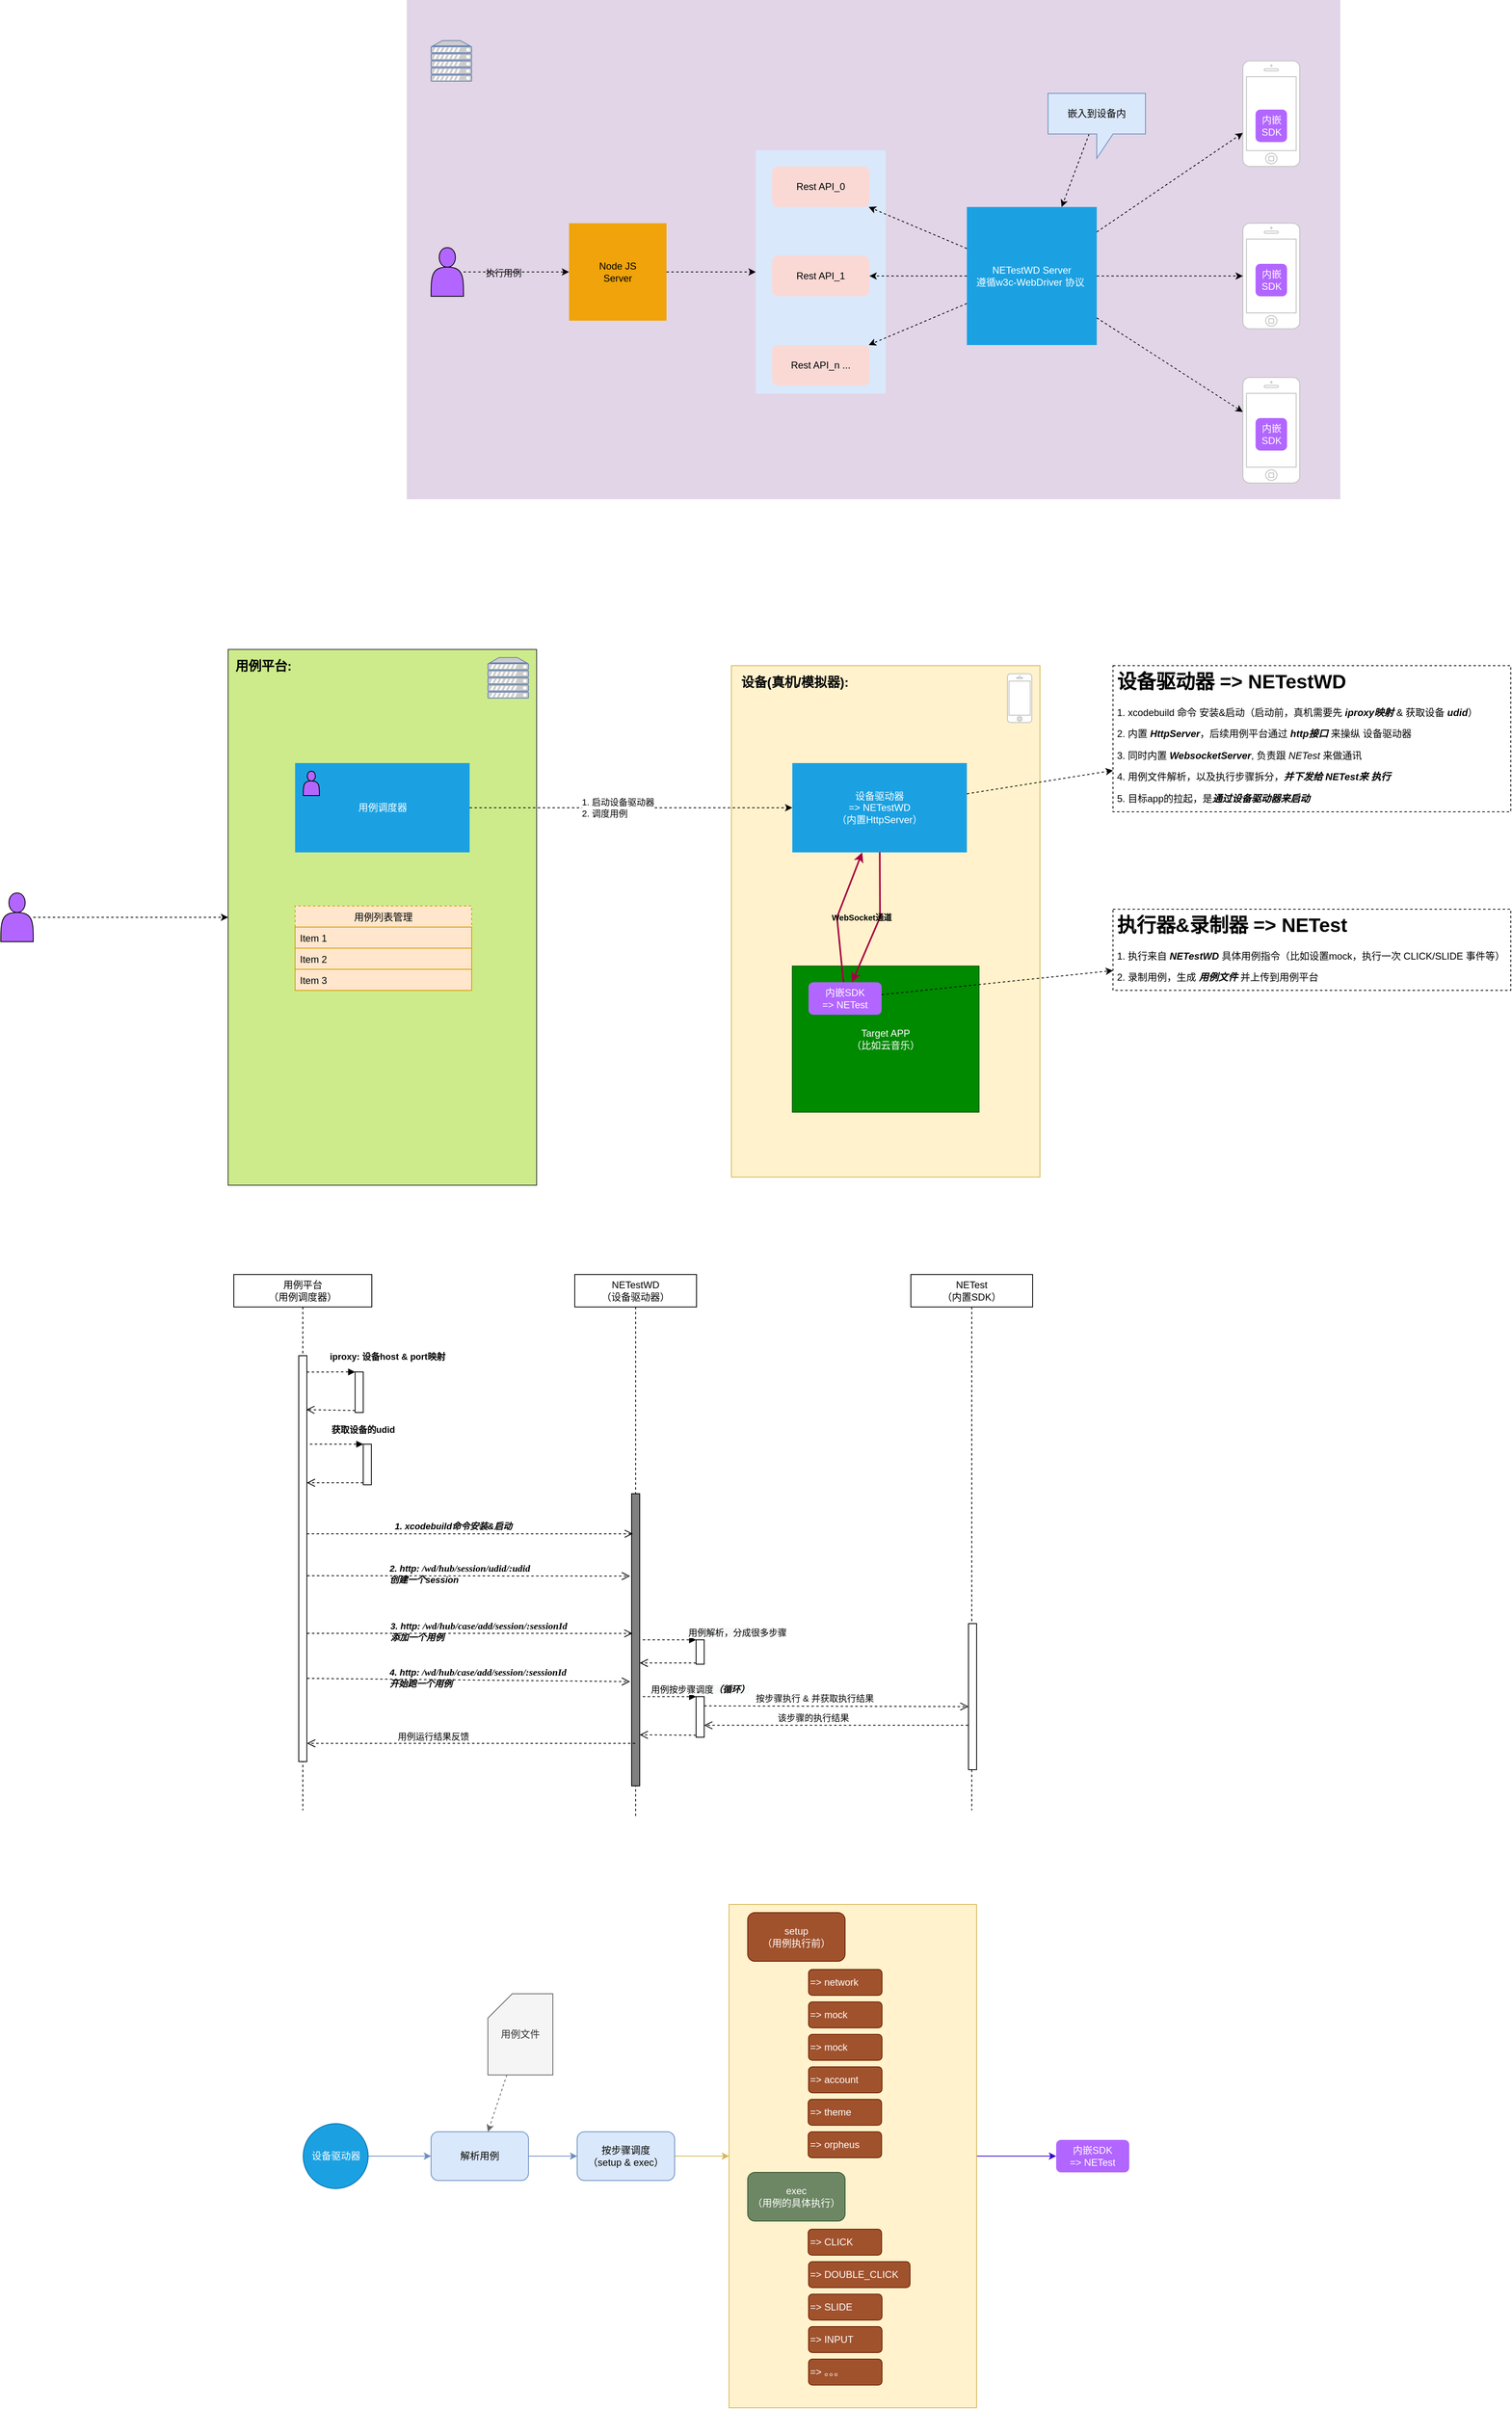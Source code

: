<mxfile version="16.0.3" type="github">
  <diagram id="cVAvhTtTh0kWz4ZDLpcs" name="Page-1">
    <mxGraphModel dx="2852" dy="2298" grid="1" gridSize="10" guides="1" tooltips="1" connect="1" arrows="1" fold="1" page="1" pageScale="1" pageWidth="827" pageHeight="1169" math="0" shadow="0">
      <root>
        <mxCell id="0" />
        <mxCell id="1" parent="0" />
        <mxCell id="QC5HRPprEjbzEnmF-3T_-1" value="" style="rounded=0;whiteSpace=wrap;html=1;labelBackgroundColor=none;fillColor=#fff2cc;strokeColor=#d6b656;" parent="1" vertex="1">
          <mxGeometry x="200" y="690" width="380" height="630" as="geometry" />
        </mxCell>
        <mxCell id="QC5HRPprEjbzEnmF-3T_-9" value="Target APP&lt;br&gt;（比如云音乐）" style="rounded=0;whiteSpace=wrap;html=1;labelBackgroundColor=none;fillColor=#008a00;strokeColor=#005700;fontColor=#ffffff;" parent="1" vertex="1">
          <mxGeometry x="275" y="1060" width="230" height="180" as="geometry" />
        </mxCell>
        <mxCell id="queUb4HfAiarSpXrlCLQ-7" value="" style="rounded=0;whiteSpace=wrap;html=1;labelBackgroundColor=none;fillColor=#e1d5e7;strokeColor=none;" parent="1" vertex="1">
          <mxGeometry x="-200" y="-130" width="1150" height="615" as="geometry" />
        </mxCell>
        <mxCell id="queUb4HfAiarSpXrlCLQ-39" value="" style="rounded=0;whiteSpace=wrap;html=1;labelBackgroundColor=none;fillColor=#dae8fc;strokeColor=none;" parent="1" vertex="1">
          <mxGeometry x="230" y="55" width="160" height="300" as="geometry" />
        </mxCell>
        <mxCell id="queUb4HfAiarSpXrlCLQ-8" value="" style="fontColor=#0066CC;verticalAlign=top;verticalLabelPosition=bottom;labelPosition=center;align=center;html=1;outlineConnect=0;fillColor=#CCCCCC;strokeColor=#6881B3;gradientColor=none;gradientDirection=north;strokeWidth=2;shape=mxgraph.networks.server;labelBackgroundColor=none;" parent="1" vertex="1">
          <mxGeometry x="-170" y="-80" width="50" height="50" as="geometry" />
        </mxCell>
        <mxCell id="queUb4HfAiarSpXrlCLQ-9" value="" style="html=1;verticalLabelPosition=bottom;labelBackgroundColor=none;verticalAlign=top;shadow=0;dashed=0;strokeWidth=1;shape=mxgraph.ios7.misc.iphone;strokeColor=#c0c0c0;fontColor=#FFFFFF;" parent="1" vertex="1">
          <mxGeometry x="830.01" y="-55" width="70" height="130" as="geometry" />
        </mxCell>
        <mxCell id="queUb4HfAiarSpXrlCLQ-10" value="内嵌&lt;br&gt;SDK" style="rounded=1;whiteSpace=wrap;html=1;labelBackgroundColor=none;fontColor=#FFFFFF;strokeColor=none;fillColor=#B266FF;" parent="1" vertex="1">
          <mxGeometry x="845.62" y="5" width="38.75" height="40" as="geometry" />
        </mxCell>
        <mxCell id="queUb4HfAiarSpXrlCLQ-11" value="" style="html=1;verticalLabelPosition=bottom;labelBackgroundColor=none;verticalAlign=top;shadow=0;dashed=0;strokeWidth=1;shape=mxgraph.ios7.misc.iphone;strokeColor=#c0c0c0;fontColor=#FFFFFF;" parent="1" vertex="1">
          <mxGeometry x="830" y="145" width="70" height="130" as="geometry" />
        </mxCell>
        <mxCell id="queUb4HfAiarSpXrlCLQ-12" value="内嵌&lt;br&gt;SDK" style="rounded=1;whiteSpace=wrap;html=1;labelBackgroundColor=none;fontColor=#FFFFFF;strokeColor=none;fillColor=#B266FF;" parent="1" vertex="1">
          <mxGeometry x="845.63" y="195" width="38.75" height="40" as="geometry" />
        </mxCell>
        <mxCell id="queUb4HfAiarSpXrlCLQ-26" style="rounded=0;orthogonalLoop=1;jettySize=auto;html=1;fontColor=#FFFFFF;dashed=1;" parent="1" source="queUb4HfAiarSpXrlCLQ-13" target="queUb4HfAiarSpXrlCLQ-22" edge="1">
          <mxGeometry relative="1" as="geometry" />
        </mxCell>
        <mxCell id="queUb4HfAiarSpXrlCLQ-27" style="edgeStyle=none;rounded=0;orthogonalLoop=1;jettySize=auto;html=1;dashed=1;fontColor=#FFFFFF;" parent="1" source="queUb4HfAiarSpXrlCLQ-13" target="queUb4HfAiarSpXrlCLQ-25" edge="1">
          <mxGeometry relative="1" as="geometry" />
        </mxCell>
        <mxCell id="queUb4HfAiarSpXrlCLQ-28" style="edgeStyle=none;rounded=0;orthogonalLoop=1;jettySize=auto;html=1;dashed=1;fontColor=#FFFFFF;" parent="1" source="queUb4HfAiarSpXrlCLQ-13" target="queUb4HfAiarSpXrlCLQ-24" edge="1">
          <mxGeometry relative="1" as="geometry" />
        </mxCell>
        <mxCell id="queUb4HfAiarSpXrlCLQ-29" style="edgeStyle=none;rounded=0;orthogonalLoop=1;jettySize=auto;html=1;dashed=1;fontColor=#FFFFFF;" parent="1" source="queUb4HfAiarSpXrlCLQ-13" target="queUb4HfAiarSpXrlCLQ-9" edge="1">
          <mxGeometry relative="1" as="geometry" />
        </mxCell>
        <mxCell id="queUb4HfAiarSpXrlCLQ-30" style="edgeStyle=none;rounded=0;orthogonalLoop=1;jettySize=auto;html=1;dashed=1;fontColor=#FFFFFF;" parent="1" source="queUb4HfAiarSpXrlCLQ-13" target="queUb4HfAiarSpXrlCLQ-11" edge="1">
          <mxGeometry relative="1" as="geometry" />
        </mxCell>
        <mxCell id="queUb4HfAiarSpXrlCLQ-37" style="edgeStyle=none;rounded=0;orthogonalLoop=1;jettySize=auto;html=1;dashed=1;fontColor=#FFFFFF;" parent="1" source="queUb4HfAiarSpXrlCLQ-13" target="queUb4HfAiarSpXrlCLQ-32" edge="1">
          <mxGeometry relative="1" as="geometry" />
        </mxCell>
        <mxCell id="queUb4HfAiarSpXrlCLQ-13" value="NETestWD Server&lt;br&gt;遵循w3c-WebDriver 协议&amp;nbsp;" style="rounded=0;whiteSpace=wrap;html=1;labelBackgroundColor=none;fillColor=#1ba1e2;fontColor=#ffffff;strokeColor=none;" parent="1" vertex="1">
          <mxGeometry x="490" y="125" width="160" height="170" as="geometry" />
        </mxCell>
        <mxCell id="queUb4HfAiarSpXrlCLQ-22" value="Rest API_0" style="rounded=1;whiteSpace=wrap;html=1;labelBackgroundColor=none;fillColor=#fad9d5;strokeColor=none;" parent="1" vertex="1">
          <mxGeometry x="250" y="75" width="120" height="50" as="geometry" />
        </mxCell>
        <mxCell id="queUb4HfAiarSpXrlCLQ-24" value="Rest API_n ..." style="rounded=1;whiteSpace=wrap;html=1;labelBackgroundColor=none;fillColor=#fad9d5;strokeColor=none;" parent="1" vertex="1">
          <mxGeometry x="250" y="295" width="120" height="50" as="geometry" />
        </mxCell>
        <mxCell id="queUb4HfAiarSpXrlCLQ-25" value="Rest API_1" style="rounded=1;whiteSpace=wrap;html=1;labelBackgroundColor=none;fillColor=#fad9d5;strokeColor=none;" parent="1" vertex="1">
          <mxGeometry x="250" y="185" width="120" height="50" as="geometry" />
        </mxCell>
        <mxCell id="queUb4HfAiarSpXrlCLQ-32" value="" style="html=1;verticalLabelPosition=bottom;labelBackgroundColor=none;verticalAlign=top;shadow=0;dashed=0;strokeWidth=1;shape=mxgraph.ios7.misc.iphone;strokeColor=#c0c0c0;fontColor=#FFFFFF;" parent="1" vertex="1">
          <mxGeometry x="830.01" y="335" width="70" height="130" as="geometry" />
        </mxCell>
        <mxCell id="queUb4HfAiarSpXrlCLQ-33" value="内嵌&lt;br&gt;SDK" style="rounded=1;whiteSpace=wrap;html=1;labelBackgroundColor=none;fontColor=#FFFFFF;strokeColor=none;fillColor=#B266FF;" parent="1" vertex="1">
          <mxGeometry x="845.64" y="385" width="38.75" height="40" as="geometry" />
        </mxCell>
        <mxCell id="queUb4HfAiarSpXrlCLQ-40" style="edgeStyle=none;rounded=0;orthogonalLoop=1;jettySize=auto;html=1;dashed=1;fontColor=#FFFFFF;" parent="1" source="queUb4HfAiarSpXrlCLQ-38" target="queUb4HfAiarSpXrlCLQ-39" edge="1">
          <mxGeometry relative="1" as="geometry" />
        </mxCell>
        <mxCell id="queUb4HfAiarSpXrlCLQ-38" value="Node JS &lt;br&gt;Server" style="rounded=0;whiteSpace=wrap;html=1;labelBackgroundColor=none;fillColor=#f0a30a;fontColor=#000000;strokeColor=none;" parent="1" vertex="1">
          <mxGeometry y="145" width="120" height="120" as="geometry" />
        </mxCell>
        <mxCell id="queUb4HfAiarSpXrlCLQ-42" style="edgeStyle=none;rounded=0;orthogonalLoop=1;jettySize=auto;html=1;dashed=1;fontColor=#FFFFFF;" parent="1" source="queUb4HfAiarSpXrlCLQ-41" target="queUb4HfAiarSpXrlCLQ-38" edge="1">
          <mxGeometry relative="1" as="geometry" />
        </mxCell>
        <mxCell id="queUb4HfAiarSpXrlCLQ-43" value="&lt;font color=&quot;#000000&quot;&gt;执行用例&lt;/font&gt;" style="edgeLabel;html=1;align=center;verticalAlign=middle;resizable=0;points=[];fontColor=#FFFFFF;labelBackgroundColor=none;" parent="queUb4HfAiarSpXrlCLQ-42" vertex="1" connectable="0">
          <mxGeometry x="-0.255" y="-1" relative="1" as="geometry">
            <mxPoint as="offset" />
          </mxGeometry>
        </mxCell>
        <mxCell id="queUb4HfAiarSpXrlCLQ-41" value="" style="shape=actor;whiteSpace=wrap;html=1;labelBackgroundColor=none;fontColor=#FFFFFF;fillColor=#B266FF;" parent="1" vertex="1">
          <mxGeometry x="-170" y="175" width="40" height="60" as="geometry" />
        </mxCell>
        <mxCell id="udpuu7jPTSZbIutwcywd-2" style="rounded=0;orthogonalLoop=1;jettySize=auto;html=1;dashed=1;" parent="1" source="udpuu7jPTSZbIutwcywd-1" target="queUb4HfAiarSpXrlCLQ-13" edge="1">
          <mxGeometry relative="1" as="geometry" />
        </mxCell>
        <mxCell id="udpuu7jPTSZbIutwcywd-1" value="嵌入到设备内" style="shape=callout;whiteSpace=wrap;html=1;perimeter=calloutPerimeter;fillColor=#dae8fc;strokeColor=#6c8ebf;" parent="1" vertex="1">
          <mxGeometry x="590" y="-15" width="120" height="80" as="geometry" />
        </mxCell>
        <mxCell id="QC5HRPprEjbzEnmF-3T_-3" value="" style="html=1;verticalLabelPosition=bottom;labelBackgroundColor=#ffffff;verticalAlign=top;shadow=0;dashed=0;strokeWidth=1;shape=mxgraph.ios7.misc.iphone;strokeColor=#c0c0c0;" parent="1" vertex="1">
          <mxGeometry x="540" y="700" width="30" height="60" as="geometry" />
        </mxCell>
        <mxCell id="QC5HRPprEjbzEnmF-3T_-4" value="" style="rounded=0;whiteSpace=wrap;html=1;labelBackgroundColor=none;fillColor=#cdeb8b;strokeColor=#36393d;" parent="1" vertex="1">
          <mxGeometry x="-420" y="670" width="380" height="660" as="geometry" />
        </mxCell>
        <mxCell id="QC5HRPprEjbzEnmF-3T_-5" value="" style="fontColor=#0066CC;verticalAlign=top;verticalLabelPosition=bottom;labelPosition=center;align=center;html=1;outlineConnect=0;fillColor=#CCCCCC;strokeColor=#6881B3;gradientColor=none;gradientDirection=north;strokeWidth=2;shape=mxgraph.networks.server;labelBackgroundColor=none;" parent="1" vertex="1">
          <mxGeometry x="-100" y="680" width="50" height="50" as="geometry" />
        </mxCell>
        <mxCell id="QC5HRPprEjbzEnmF-3T_-6" value="&lt;font style=&quot;font-size: 16px&quot;&gt;&lt;b&gt;用例平台:&lt;/b&gt;&lt;/font&gt;" style="text;html=1;strokeColor=none;fillColor=none;align=left;verticalAlign=middle;whiteSpace=wrap;rounded=0;" parent="1" vertex="1">
          <mxGeometry x="-413" y="680" width="113" height="20" as="geometry" />
        </mxCell>
        <mxCell id="QC5HRPprEjbzEnmF-3T_-7" value="&lt;font style=&quot;font-size: 16px&quot;&gt;&lt;b&gt;设备(真机/模拟器):&lt;/b&gt;&lt;/font&gt;" style="text;html=1;strokeColor=none;fillColor=none;align=left;verticalAlign=middle;whiteSpace=wrap;rounded=0;" parent="1" vertex="1">
          <mxGeometry x="210" y="700" width="160" height="20" as="geometry" />
        </mxCell>
        <mxCell id="QC5HRPprEjbzEnmF-3T_-13" style="rounded=0;orthogonalLoop=1;jettySize=auto;html=1;dashed=1;" parent="1" source="QC5HRPprEjbzEnmF-3T_-8" target="QC5HRPprEjbzEnmF-3T_-12" edge="1">
          <mxGeometry relative="1" as="geometry" />
        </mxCell>
        <mxCell id="QC5HRPprEjbzEnmF-3T_-14" style="edgeStyle=none;rounded=0;orthogonalLoop=1;jettySize=auto;html=1;strokeWidth=2;fillColor=#d80073;strokeColor=#A50040;" parent="1" source="QC5HRPprEjbzEnmF-3T_-8" target="QC5HRPprEjbzEnmF-3T_-10" edge="1">
          <mxGeometry relative="1" as="geometry">
            <Array as="points">
              <mxPoint x="383" y="1000" />
            </Array>
          </mxGeometry>
        </mxCell>
        <mxCell id="QC5HRPprEjbzEnmF-3T_-8" value="设备驱动器 &lt;br&gt;=&amp;gt; NETestWD&lt;br&gt;（内置HttpServer）" style="rounded=0;whiteSpace=wrap;html=1;labelBackgroundColor=none;fillColor=#1ba1e2;fontColor=#ffffff;strokeColor=none;" parent="1" vertex="1">
          <mxGeometry x="275" y="810" width="215" height="110" as="geometry" />
        </mxCell>
        <mxCell id="QC5HRPprEjbzEnmF-3T_-19" style="edgeStyle=none;rounded=0;orthogonalLoop=1;jettySize=auto;html=1;strokeWidth=1;dashed=1;" parent="1" source="QC5HRPprEjbzEnmF-3T_-10" target="QC5HRPprEjbzEnmF-3T_-18" edge="1">
          <mxGeometry relative="1" as="geometry" />
        </mxCell>
        <mxCell id="QC5HRPprEjbzEnmF-3T_-10" value="内嵌SDK&lt;br&gt;=&amp;gt; NETest" style="rounded=1;whiteSpace=wrap;html=1;labelBackgroundColor=none;fontColor=#FFFFFF;strokeColor=none;fillColor=#B266FF;" parent="1" vertex="1">
          <mxGeometry x="295" y="1080" width="90" height="40" as="geometry" />
        </mxCell>
        <mxCell id="QC5HRPprEjbzEnmF-3T_-12" value="&lt;h1&gt;设备驱动器 =&amp;gt; NETestWD&lt;/h1&gt;&lt;p&gt;1. xcodebuild 命令 安装&amp;amp;启动（启动前，真机需要先 &lt;i&gt;&lt;b&gt;iproxy映射&lt;/b&gt;&lt;/i&gt; &amp;amp; 获取设备 &lt;i&gt;&lt;b&gt;udid&lt;/b&gt;&lt;/i&gt;）&amp;nbsp;&lt;/p&gt;&lt;p&gt;2. 内置 &lt;b style=&quot;font-style: italic&quot;&gt;HttpServer&lt;/b&gt;，后续用例平台通过 &lt;b&gt;&lt;i&gt;http接口&amp;nbsp;&lt;/i&gt;&lt;/b&gt;来操纵 设备驱动器&lt;/p&gt;&lt;p&gt;3. 同时内置 &lt;b style=&quot;font-style: italic&quot;&gt;WebsocketServer&lt;/b&gt;, 负责跟 &lt;i&gt;NETest&lt;/i&gt; 来做通讯&lt;/p&gt;&lt;p&gt;4. 用例文件解析，以及执行步骤拆分，&lt;b&gt;&lt;i&gt;并下发给 NETest来 执行&lt;/i&gt;&lt;/b&gt;&lt;/p&gt;&lt;p&gt;5. 目标app的拉起，是&lt;b&gt;&lt;i&gt;通过设备驱动器来启动&lt;/i&gt;&lt;/b&gt;&lt;/p&gt;" style="text;html=1;fillColor=none;spacing=5;spacingTop=-20;whiteSpace=wrap;overflow=hidden;rounded=0;align=left;strokeColor=#000000;dashed=1;" parent="1" vertex="1">
          <mxGeometry x="670" y="690" width="490" height="180" as="geometry" />
        </mxCell>
        <mxCell id="QC5HRPprEjbzEnmF-3T_-15" style="edgeStyle=none;rounded=0;orthogonalLoop=1;jettySize=auto;html=1;strokeWidth=2;fillColor=#d80073;strokeColor=#A50040;" parent="1" source="QC5HRPprEjbzEnmF-3T_-10" target="QC5HRPprEjbzEnmF-3T_-8" edge="1">
          <mxGeometry relative="1" as="geometry">
            <mxPoint x="382.553" y="930" as="sourcePoint" />
            <mxPoint x="353.617" y="1090" as="targetPoint" />
            <Array as="points">
              <mxPoint x="330" y="1000" />
            </Array>
          </mxGeometry>
        </mxCell>
        <mxCell id="QC5HRPprEjbzEnmF-3T_-17" value="&lt;font size=&quot;1&quot;&gt;&lt;b&gt;WebSocket通道&lt;/b&gt;&lt;/font&gt;" style="text;html=1;strokeColor=none;fillColor=none;align=center;verticalAlign=middle;whiteSpace=wrap;rounded=0;" parent="1" vertex="1">
          <mxGeometry x="290" y="990" width="141.49" height="20" as="geometry" />
        </mxCell>
        <mxCell id="QC5HRPprEjbzEnmF-3T_-18" value="&lt;h1&gt;执行器&amp;amp;录制器 =&amp;gt; NETest&lt;/h1&gt;&lt;p&gt;1. 执行来自 &lt;b&gt;&lt;i&gt;NETestWD&lt;/i&gt;&lt;/b&gt;&amp;nbsp;具体用例指令（比如设置mock，执行一次 CLICK/SLIDE 事件等）&lt;/p&gt;&lt;p&gt;2. 录制用例，生成 &lt;b style=&quot;font-style: italic&quot;&gt;用例文件&lt;/b&gt;&amp;nbsp;并上传到用例平台&lt;/p&gt;" style="text;html=1;fillColor=none;spacing=5;spacingTop=-20;whiteSpace=wrap;overflow=hidden;rounded=0;align=left;strokeColor=#000000;dashed=1;" parent="1" vertex="1">
          <mxGeometry x="670" y="990" width="490" height="100" as="geometry" />
        </mxCell>
        <mxCell id="QC5HRPprEjbzEnmF-3T_-22" style="edgeStyle=none;rounded=0;orthogonalLoop=1;jettySize=auto;html=1;dashed=1;strokeWidth=1;" parent="1" source="QC5HRPprEjbzEnmF-3T_-20" target="QC5HRPprEjbzEnmF-3T_-8" edge="1">
          <mxGeometry relative="1" as="geometry" />
        </mxCell>
        <mxCell id="QC5HRPprEjbzEnmF-3T_-23" value="&lt;div style=&quot;text-align: left&quot;&gt;1. 启动设备驱动器&lt;/div&gt;&lt;div style=&quot;text-align: left&quot;&gt;2. 调度用例&lt;/div&gt;" style="edgeLabel;html=1;align=center;verticalAlign=middle;resizable=0;points=[];" parent="QC5HRPprEjbzEnmF-3T_-22" vertex="1" connectable="0">
          <mxGeometry x="-0.122" relative="1" as="geometry">
            <mxPoint x="8" as="offset" />
          </mxGeometry>
        </mxCell>
        <mxCell id="QC5HRPprEjbzEnmF-3T_-20" value="用例调度器" style="rounded=0;whiteSpace=wrap;html=1;labelBackgroundColor=none;fillColor=#1ba1e2;fontColor=#ffffff;strokeColor=none;" parent="1" vertex="1">
          <mxGeometry x="-337.5" y="810" width="215" height="110" as="geometry" />
        </mxCell>
        <mxCell id="QC5HRPprEjbzEnmF-3T_-21" value="" style="shape=actor;whiteSpace=wrap;html=1;labelBackgroundColor=none;fontColor=#FFFFFF;fillColor=#B266FF;" parent="1" vertex="1">
          <mxGeometry x="-327.5" y="820" width="20" height="30" as="geometry" />
        </mxCell>
        <mxCell id="QC5HRPprEjbzEnmF-3T_-25" style="edgeStyle=none;rounded=0;orthogonalLoop=1;jettySize=auto;html=1;dashed=1;strokeWidth=1;" parent="1" source="QC5HRPprEjbzEnmF-3T_-24" target="QC5HRPprEjbzEnmF-3T_-4" edge="1">
          <mxGeometry relative="1" as="geometry" />
        </mxCell>
        <mxCell id="QC5HRPprEjbzEnmF-3T_-24" value="" style="shape=actor;whiteSpace=wrap;html=1;labelBackgroundColor=none;fontColor=#FFFFFF;fillColor=#B266FF;" parent="1" vertex="1">
          <mxGeometry x="-700" y="970" width="40" height="60" as="geometry" />
        </mxCell>
        <mxCell id="QC5HRPprEjbzEnmF-3T_-27" value="用例列表管理" style="swimlane;fontStyle=0;childLayout=stackLayout;horizontal=1;startSize=26;horizontalStack=0;resizeParent=1;resizeParentMax=0;resizeLast=0;collapsible=1;marginBottom=0;dashed=1;strokeColor=#d79b00;align=center;fillColor=#ffe6cc;" parent="1" vertex="1">
          <mxGeometry x="-337.5" y="986" width="217.5" height="104" as="geometry" />
        </mxCell>
        <mxCell id="QC5HRPprEjbzEnmF-3T_-28" value="Item 1" style="text;strokeColor=#d79b00;align=left;verticalAlign=top;spacingLeft=4;spacingRight=4;overflow=hidden;rotatable=0;points=[[0,0.5],[1,0.5]];portConstraint=eastwest;fillColor=#ffe6cc;" parent="QC5HRPprEjbzEnmF-3T_-27" vertex="1">
          <mxGeometry y="26" width="217.5" height="26" as="geometry" />
        </mxCell>
        <mxCell id="QC5HRPprEjbzEnmF-3T_-29" value="Item 2" style="text;strokeColor=#d79b00;fillColor=#ffe6cc;align=left;verticalAlign=top;spacingLeft=4;spacingRight=4;overflow=hidden;rotatable=0;points=[[0,0.5],[1,0.5]];portConstraint=eastwest;" parent="QC5HRPprEjbzEnmF-3T_-27" vertex="1">
          <mxGeometry y="52" width="217.5" height="26" as="geometry" />
        </mxCell>
        <mxCell id="QC5HRPprEjbzEnmF-3T_-30" value="Item 3" style="text;strokeColor=#d79b00;fillColor=#ffe6cc;align=left;verticalAlign=top;spacingLeft=4;spacingRight=4;overflow=hidden;rotatable=0;points=[[0,0.5],[1,0.5]];portConstraint=eastwest;" parent="QC5HRPprEjbzEnmF-3T_-27" vertex="1">
          <mxGeometry y="78" width="217.5" height="26" as="geometry" />
        </mxCell>
        <mxCell id="QC5HRPprEjbzEnmF-3T_-32" value="NETestWD&lt;br&gt;（设备驱动器）" style="shape=umlLifeline;perimeter=lifelinePerimeter;whiteSpace=wrap;html=1;container=1;collapsible=0;recursiveResize=0;outlineConnect=0;strokeColor=#000000;fillColor=#ffffff;align=center;" parent="1" vertex="1">
          <mxGeometry x="7" y="1440" width="150" height="670" as="geometry" />
        </mxCell>
        <mxCell id="QC5HRPprEjbzEnmF-3T_-33" value="" style="html=1;points=[];perimeter=orthogonalPerimeter;fillColor=#808080;" parent="QC5HRPprEjbzEnmF-3T_-32" vertex="1">
          <mxGeometry x="70" y="270" width="10" height="360" as="geometry" />
        </mxCell>
        <mxCell id="QC5HRPprEjbzEnmF-3T_-34" value="&lt;span&gt;用例平台&lt;/span&gt;&lt;br&gt;&lt;span&gt;（用例调度器）&lt;/span&gt;" style="shape=umlLifeline;perimeter=lifelinePerimeter;whiteSpace=wrap;html=1;container=1;collapsible=0;recursiveResize=0;outlineConnect=0;strokeColor=#000000;fillColor=#ffffff;align=center;" parent="1" vertex="1">
          <mxGeometry x="-413" y="1440" width="170" height="660" as="geometry" />
        </mxCell>
        <mxCell id="QC5HRPprEjbzEnmF-3T_-35" value="" style="html=1;points=[];perimeter=orthogonalPerimeter;" parent="QC5HRPprEjbzEnmF-3T_-34" vertex="1">
          <mxGeometry x="80" y="100" width="10" height="500" as="geometry" />
        </mxCell>
        <mxCell id="QC5HRPprEjbzEnmF-3T_-53" value="" style="html=1;points=[];perimeter=orthogonalPerimeter;strokeColor=#000000;fillColor=#ffffff;align=center;" parent="QC5HRPprEjbzEnmF-3T_-34" vertex="1">
          <mxGeometry x="149.44" y="120" width="10" height="50" as="geometry" />
        </mxCell>
        <mxCell id="QC5HRPprEjbzEnmF-3T_-54" value="&lt;b style=&quot;text-align: left&quot;&gt;iproxy: 设备host &amp;amp; port映射&lt;/b&gt;" style="html=1;verticalAlign=bottom;endArrow=block;entryX=0;entryY=0;dashed=1;strokeWidth=1;exitX=1.156;exitY=0.452;exitDx=0;exitDy=0;exitPerimeter=0;" parent="QC5HRPprEjbzEnmF-3T_-34" target="QC5HRPprEjbzEnmF-3T_-53" edge="1">
          <mxGeometry x="1" y="40" relative="1" as="geometry">
            <mxPoint x="90.0" y="120.12" as="sourcePoint" />
            <mxPoint x="40" y="30" as="offset" />
          </mxGeometry>
        </mxCell>
        <mxCell id="QC5HRPprEjbzEnmF-3T_-55" value="" style="html=1;verticalAlign=bottom;endArrow=open;dashed=1;endSize=8;exitX=0;exitY=0.95;strokeWidth=1;entryX=0.933;entryY=0.133;entryDx=0;entryDy=0;entryPerimeter=0;" parent="QC5HRPprEjbzEnmF-3T_-34" source="QC5HRPprEjbzEnmF-3T_-53" target="QC5HRPprEjbzEnmF-3T_-35" edge="1">
          <mxGeometry relative="1" as="geometry">
            <mxPoint x="90.0" y="194.52" as="targetPoint" />
          </mxGeometry>
        </mxCell>
        <mxCell id="QC5HRPprEjbzEnmF-3T_-37" value="NETest&lt;br&gt;（内置SDK）" style="shape=umlLifeline;perimeter=lifelinePerimeter;whiteSpace=wrap;html=1;container=1;collapsible=0;recursiveResize=0;outlineConnect=0;strokeColor=#000000;fillColor=#ffffff;align=center;" parent="1" vertex="1">
          <mxGeometry x="421" y="1440" width="150" height="660" as="geometry" />
        </mxCell>
        <mxCell id="QC5HRPprEjbzEnmF-3T_-39" value="" style="html=1;points=[];perimeter=orthogonalPerimeter;" parent="1" vertex="1">
          <mxGeometry x="492" y="1870" width="10" height="180" as="geometry" />
        </mxCell>
        <mxCell id="QC5HRPprEjbzEnmF-3T_-36" value="&lt;b&gt;&lt;i&gt;1. xcodebuild命令安装&amp;amp;启动&lt;/i&gt;&lt;/b&gt;" style="endArrow=open;startArrow=none;endFill=0;startFill=0;endSize=8;html=1;verticalAlign=bottom;dashed=1;labelBackgroundColor=none;strokeWidth=1;entryX=0.156;entryY=0.137;entryDx=0;entryDy=0;entryPerimeter=0;" parent="1" source="QC5HRPprEjbzEnmF-3T_-35" target="QC5HRPprEjbzEnmF-3T_-33" edge="1">
          <mxGeometry x="-0.103" width="160" relative="1" as="geometry">
            <mxPoint x="7" y="1680" as="sourcePoint" />
            <mxPoint x="7" y="1746" as="targetPoint" />
            <mxPoint as="offset" />
          </mxGeometry>
        </mxCell>
        <mxCell id="QC5HRPprEjbzEnmF-3T_-59" value="" style="html=1;points=[];perimeter=orthogonalPerimeter;strokeColor=#000000;fillColor=#ffffff;align=center;" parent="1" vertex="1">
          <mxGeometry x="-253.56" y="1649" width="10" height="50" as="geometry" />
        </mxCell>
        <mxCell id="QC5HRPprEjbzEnmF-3T_-60" value="&lt;div style=&quot;text-align: left&quot;&gt;&lt;b&gt;获取设备的udid&lt;/b&gt;&lt;/div&gt;" style="html=1;verticalAlign=bottom;endArrow=block;entryX=0;entryY=0;dashed=1;strokeWidth=1;exitX=1.378;exitY=0.218;exitDx=0;exitDy=0;exitPerimeter=0;" parent="1" source="QC5HRPprEjbzEnmF-3T_-35" target="QC5HRPprEjbzEnmF-3T_-59" edge="1">
          <mxGeometry x="1" y="9" relative="1" as="geometry">
            <mxPoint x="-313" y="1649.12" as="sourcePoint" />
            <mxPoint as="offset" />
          </mxGeometry>
        </mxCell>
        <mxCell id="QC5HRPprEjbzEnmF-3T_-61" value="" style="html=1;verticalAlign=bottom;endArrow=open;dashed=1;endSize=8;exitX=0;exitY=0.95;strokeWidth=1;" parent="1" source="QC5HRPprEjbzEnmF-3T_-59" target="QC5HRPprEjbzEnmF-3T_-35" edge="1">
          <mxGeometry relative="1" as="geometry">
            <mxPoint x="-309.22" y="1695.65" as="targetPoint" />
          </mxGeometry>
        </mxCell>
        <mxCell id="QC5HRPprEjbzEnmF-3T_-62" value="&lt;b&gt;&lt;i&gt;2. http:&amp;nbsp;&lt;span style=&quot;font-family: &amp;#34;menlo&amp;#34; ; font-size: 12px&quot;&gt;/wd/hub/session/udid/:udid&lt;/span&gt;&lt;br&gt;创建一个session&lt;/i&gt;&lt;/b&gt;" style="endArrow=open;startArrow=none;endFill=0;startFill=0;endSize=8;html=1;verticalAlign=bottom;dashed=1;labelBackgroundColor=none;strokeWidth=1;entryX=-0.2;entryY=0.282;entryDx=0;entryDy=0;entryPerimeter=0;align=left;exitX=1.044;exitY=0.542;exitDx=0;exitDy=0;exitPerimeter=0;" parent="1" source="QC5HRPprEjbzEnmF-3T_-35" target="QC5HRPprEjbzEnmF-3T_-33" edge="1">
          <mxGeometry x="-0.496" y="-14" width="160" relative="1" as="geometry">
            <mxPoint x="-303" y="1790" as="sourcePoint" />
            <mxPoint x="27" y="1786" as="targetPoint" />
            <mxPoint as="offset" />
          </mxGeometry>
        </mxCell>
        <mxCell id="QC5HRPprEjbzEnmF-3T_-63" value="&lt;b&gt;&lt;i&gt;3. http:&amp;nbsp;&lt;span style=&quot;font-family: &amp;#34;menlo&amp;#34; ; font-size: 12px&quot;&gt;/wd/hub/case/add/session/:sessionId&lt;/span&gt;&lt;br&gt;添加一个用例&lt;/i&gt;&lt;/b&gt;" style="endArrow=open;startArrow=none;endFill=0;startFill=0;endSize=8;html=1;verticalAlign=bottom;dashed=1;labelBackgroundColor=none;strokeWidth=1;align=left;entryX=0.108;entryY=0.478;entryDx=0;entryDy=0;entryPerimeter=0;exitX=1.031;exitY=0.684;exitDx=0;exitDy=0;exitPerimeter=0;" parent="1" source="QC5HRPprEjbzEnmF-3T_-35" target="QC5HRPprEjbzEnmF-3T_-33" edge="1">
          <mxGeometry x="-0.496" y="-14" width="160" relative="1" as="geometry">
            <mxPoint x="-303" y="1859" as="sourcePoint" />
            <mxPoint x="37" y="1859" as="targetPoint" />
            <mxPoint as="offset" />
          </mxGeometry>
        </mxCell>
        <mxCell id="QC5HRPprEjbzEnmF-3T_-64" value="&lt;b&gt;&lt;i&gt;4. http:&amp;nbsp;&lt;span style=&quot;font-family: &amp;#34;menlo&amp;#34; ; font-size: 12px&quot;&gt;/wd/hub/case/add/session/:sessionId&lt;/span&gt;&lt;br&gt;开始跑一个用例&lt;/i&gt;&lt;/b&gt;" style="endArrow=open;startArrow=none;endFill=0;startFill=0;endSize=8;html=1;verticalAlign=bottom;dashed=1;labelBackgroundColor=none;strokeWidth=1;align=left;entryX=-0.2;entryY=0.643;entryDx=0;entryDy=0;entryPerimeter=0;exitX=1.031;exitY=0.795;exitDx=0;exitDy=0;exitPerimeter=0;" parent="1" source="QC5HRPprEjbzEnmF-3T_-35" target="QC5HRPprEjbzEnmF-3T_-33" edge="1">
          <mxGeometry x="-0.496" y="-14" width="160" relative="1" as="geometry">
            <mxPoint x="-303" y="1920" as="sourcePoint" />
            <mxPoint x="57" y="1910" as="targetPoint" />
            <mxPoint as="offset" />
          </mxGeometry>
        </mxCell>
        <mxCell id="QC5HRPprEjbzEnmF-3T_-65" value="用例运行结果反馈" style="endArrow=open;startArrow=none;endFill=0;startFill=0;endSize=8;html=1;verticalAlign=bottom;dashed=1;labelBackgroundColor=none;strokeWidth=1;align=left;entryX=1.031;entryY=0.955;entryDx=0;entryDy=0;entryPerimeter=0;" parent="1" source="QC5HRPprEjbzEnmF-3T_-32" target="QC5HRPprEjbzEnmF-3T_-35" edge="1">
          <mxGeometry x="0.457" width="160" relative="1" as="geometry">
            <mxPoint x="-312.69" y="2080.0" as="sourcePoint" />
            <mxPoint x="85" y="2083.98" as="targetPoint" />
            <mxPoint as="offset" />
          </mxGeometry>
        </mxCell>
        <mxCell id="QC5HRPprEjbzEnmF-3T_-67" value="" style="html=1;points=[];perimeter=orthogonalPerimeter;strokeColor=#000000;fillColor=#ffffff;align=center;" parent="1" vertex="1">
          <mxGeometry x="156.44" y="1890" width="10" height="30" as="geometry" />
        </mxCell>
        <mxCell id="QC5HRPprEjbzEnmF-3T_-68" value="&lt;div style=&quot;text-align: left&quot;&gt;&lt;span style=&quot;background-color: rgb(248 , 249 , 250)&quot;&gt;用例解析，分成很多步骤&lt;/span&gt;&lt;br&gt;&lt;/div&gt;" style="html=1;verticalAlign=bottom;endArrow=block;entryX=0;entryY=0;dashed=1;strokeWidth=1;exitX=1.378;exitY=0.218;exitDx=0;exitDy=0;exitPerimeter=0;" parent="1" target="QC5HRPprEjbzEnmF-3T_-67" edge="1">
          <mxGeometry x="1" y="51" relative="1" as="geometry">
            <mxPoint x="90.78" y="1890.0" as="sourcePoint" />
            <mxPoint x="51" y="51" as="offset" />
          </mxGeometry>
        </mxCell>
        <mxCell id="QC5HRPprEjbzEnmF-3T_-69" value="" style="html=1;verticalAlign=bottom;endArrow=open;dashed=1;endSize=8;exitX=0;exitY=0.95;strokeWidth=1;" parent="1" source="QC5HRPprEjbzEnmF-3T_-67" target="QC5HRPprEjbzEnmF-3T_-33" edge="1">
          <mxGeometry relative="1" as="geometry">
            <mxPoint x="87.0" y="1937.5" as="targetPoint" />
          </mxGeometry>
        </mxCell>
        <mxCell id="QC5HRPprEjbzEnmF-3T_-70" value="" style="html=1;points=[];perimeter=orthogonalPerimeter;strokeColor=#000000;fillColor=#ffffff;align=center;" parent="1" vertex="1">
          <mxGeometry x="156.44" y="1960" width="10" height="50" as="geometry" />
        </mxCell>
        <mxCell id="QC5HRPprEjbzEnmF-3T_-71" value="&lt;div style=&quot;text-align: left&quot;&gt;&lt;span style=&quot;background-color: rgb(248 , 249 , 250)&quot;&gt;用例按步骤调度&lt;b&gt;&lt;i&gt;（循环）&lt;/i&gt;&lt;/b&gt;&lt;/span&gt;&lt;/div&gt;" style="html=1;verticalAlign=bottom;endArrow=block;entryX=0;entryY=0;dashed=1;strokeWidth=1;exitX=1.378;exitY=0.218;exitDx=0;exitDy=0;exitPerimeter=0;" parent="1" target="QC5HRPprEjbzEnmF-3T_-70" edge="1">
          <mxGeometry x="1" y="5" relative="1" as="geometry">
            <mxPoint x="90.78" y="1960.0" as="sourcePoint" />
            <mxPoint x="5" y="5" as="offset" />
          </mxGeometry>
        </mxCell>
        <mxCell id="QC5HRPprEjbzEnmF-3T_-72" value="" style="html=1;verticalAlign=bottom;endArrow=open;dashed=1;endSize=8;exitX=0;exitY=0.95;strokeWidth=1;" parent="1" source="QC5HRPprEjbzEnmF-3T_-70" edge="1">
          <mxGeometry relative="1" as="geometry">
            <mxPoint x="87" y="2007" as="targetPoint" />
          </mxGeometry>
        </mxCell>
        <mxCell id="QC5HRPprEjbzEnmF-3T_-73" value="按步骤执行 &amp;amp; 并获取执行结果" style="endArrow=open;startArrow=none;endFill=0;startFill=0;endSize=8;html=1;verticalAlign=bottom;dashed=1;labelBackgroundColor=none;strokeWidth=1;align=left;exitX=1.01;exitY=0.228;exitDx=0;exitDy=0;exitPerimeter=0;entryX=-0.008;entryY=0.568;entryDx=0;entryDy=0;entryPerimeter=0;" parent="1" source="QC5HRPprEjbzEnmF-3T_-70" target="QC5HRPprEjbzEnmF-3T_-39" edge="1">
          <mxGeometry x="-0.626" y="1" width="160" relative="1" as="geometry">
            <mxPoint x="144.31" y="2020.0" as="sourcePoint" />
            <mxPoint x="457" y="1974" as="targetPoint" />
            <mxPoint as="offset" />
          </mxGeometry>
        </mxCell>
        <mxCell id="QC5HRPprEjbzEnmF-3T_-74" value="该步骤的执行结果" style="endArrow=open;startArrow=none;endFill=0;startFill=0;endSize=8;html=1;verticalAlign=bottom;dashed=1;labelBackgroundColor=none;strokeWidth=1;align=left;exitX=-0.046;exitY=0.696;exitDx=0;exitDy=0;exitPerimeter=0;" parent="1" source="QC5HRPprEjbzEnmF-3T_-39" target="QC5HRPprEjbzEnmF-3T_-70" edge="1">
          <mxGeometry x="0.457" width="160" relative="1" as="geometry">
            <mxPoint x="534.1" y="2060.0" as="sourcePoint" />
            <mxPoint x="129.91" y="2060.0" as="targetPoint" />
            <mxPoint as="offset" />
          </mxGeometry>
        </mxCell>
        <mxCell id="QC5HRPprEjbzEnmF-3T_-79" style="edgeStyle=none;rounded=0;orthogonalLoop=1;jettySize=auto;html=1;strokeWidth=1;fillColor=#dae8fc;strokeColor=#6c8ebf;" parent="1" source="QC5HRPprEjbzEnmF-3T_-75" target="QC5HRPprEjbzEnmF-3T_-78" edge="1">
          <mxGeometry relative="1" as="geometry" />
        </mxCell>
        <mxCell id="QC5HRPprEjbzEnmF-3T_-75" value="设备驱动器" style="ellipse;whiteSpace=wrap;html=1;aspect=fixed;strokeColor=#006EAF;fillColor=#1ba1e2;align=center;fontColor=#ffffff;" parent="1" vertex="1">
          <mxGeometry x="-327.5" y="2486" width="80" height="80" as="geometry" />
        </mxCell>
        <mxCell id="QC5HRPprEjbzEnmF-3T_-76" value="内嵌SDK&lt;br&gt;=&amp;gt; NETest" style="rounded=1;whiteSpace=wrap;html=1;labelBackgroundColor=none;fontColor=#FFFFFF;strokeColor=none;fillColor=#B266FF;" parent="1" vertex="1">
          <mxGeometry x="600" y="2506" width="90" height="40" as="geometry" />
        </mxCell>
        <mxCell id="QC5HRPprEjbzEnmF-3T_-80" style="edgeStyle=none;rounded=0;orthogonalLoop=1;jettySize=auto;html=1;dashed=1;strokeWidth=1;fillColor=#f5f5f5;strokeColor=#666666;" parent="1" source="QC5HRPprEjbzEnmF-3T_-77" target="QC5HRPprEjbzEnmF-3T_-78" edge="1">
          <mxGeometry relative="1" as="geometry" />
        </mxCell>
        <mxCell id="QC5HRPprEjbzEnmF-3T_-77" value="用例文件" style="shape=card;whiteSpace=wrap;html=1;strokeColor=#666666;fillColor=#f5f5f5;align=center;fontColor=#333333;" parent="1" vertex="1">
          <mxGeometry x="-100" y="2326" width="80" height="100" as="geometry" />
        </mxCell>
        <mxCell id="QC5HRPprEjbzEnmF-3T_-82" style="edgeStyle=none;rounded=0;orthogonalLoop=1;jettySize=auto;html=1;strokeWidth=1;fillColor=#dae8fc;strokeColor=#6c8ebf;" parent="1" source="QC5HRPprEjbzEnmF-3T_-78" target="QC5HRPprEjbzEnmF-3T_-81" edge="1">
          <mxGeometry relative="1" as="geometry" />
        </mxCell>
        <mxCell id="QC5HRPprEjbzEnmF-3T_-78" value="解析用例" style="rounded=1;whiteSpace=wrap;html=1;strokeColor=#6c8ebf;fillColor=#dae8fc;align=center;" parent="1" vertex="1">
          <mxGeometry x="-170" y="2496" width="120" height="60" as="geometry" />
        </mxCell>
        <mxCell id="QC5HRPprEjbzEnmF-3T_-97" style="edgeStyle=none;rounded=0;orthogonalLoop=1;jettySize=auto;html=1;strokeWidth=1;fillColor=#fff2cc;strokeColor=#d6b656;" parent="1" source="QC5HRPprEjbzEnmF-3T_-81" target="QC5HRPprEjbzEnmF-3T_-83" edge="1">
          <mxGeometry relative="1" as="geometry" />
        </mxCell>
        <mxCell id="QC5HRPprEjbzEnmF-3T_-81" value="按步骤调度&lt;br&gt;（setup &amp;amp; exec）" style="rounded=1;whiteSpace=wrap;html=1;strokeColor=#6c8ebf;fillColor=#dae8fc;align=center;" parent="1" vertex="1">
          <mxGeometry x="10" y="2496" width="120" height="60" as="geometry" />
        </mxCell>
        <mxCell id="QC5HRPprEjbzEnmF-3T_-98" style="edgeStyle=none;rounded=0;orthogonalLoop=1;jettySize=auto;html=1;strokeWidth=1;fillColor=#6a00ff;strokeColor=#3700CC;" parent="1" source="QC5HRPprEjbzEnmF-3T_-83" target="QC5HRPprEjbzEnmF-3T_-76" edge="1">
          <mxGeometry relative="1" as="geometry" />
        </mxCell>
        <mxCell id="QC5HRPprEjbzEnmF-3T_-83" value="" style="rounded=0;whiteSpace=wrap;html=1;strokeColor=#d6b656;fillColor=#fff2cc;align=center;" parent="1" vertex="1">
          <mxGeometry x="197" y="2216" width="305" height="620" as="geometry" />
        </mxCell>
        <mxCell id="QC5HRPprEjbzEnmF-3T_-84" value="setup&lt;br&gt;（用例执行前）" style="rounded=1;whiteSpace=wrap;html=1;strokeColor=#6D1F00;fillColor=#a0522d;align=center;fontColor=#ffffff;" parent="1" vertex="1">
          <mxGeometry x="220" y="2226" width="120" height="60" as="geometry" />
        </mxCell>
        <mxCell id="QC5HRPprEjbzEnmF-3T_-85" value="=&amp;gt; network" style="rounded=1;whiteSpace=wrap;html=1;strokeColor=#6D1F00;fillColor=#a0522d;align=left;fontColor=#ffffff;" parent="1" vertex="1">
          <mxGeometry x="295" y="2296" width="90.5" height="32" as="geometry" />
        </mxCell>
        <mxCell id="QC5HRPprEjbzEnmF-3T_-86" value="=&amp;gt; mock" style="rounded=1;whiteSpace=wrap;html=1;strokeColor=#6D1F00;fillColor=#a0522d;align=left;fontColor=#ffffff;" parent="1" vertex="1">
          <mxGeometry x="295" y="2336" width="90.5" height="32" as="geometry" />
        </mxCell>
        <mxCell id="QC5HRPprEjbzEnmF-3T_-87" value="=&amp;gt; mock" style="rounded=1;whiteSpace=wrap;html=1;strokeColor=#6D1F00;fillColor=#a0522d;align=left;fontColor=#ffffff;" parent="1" vertex="1">
          <mxGeometry x="295" y="2376" width="90.5" height="32" as="geometry" />
        </mxCell>
        <mxCell id="QC5HRPprEjbzEnmF-3T_-88" value="=&amp;gt; account" style="rounded=1;whiteSpace=wrap;html=1;strokeColor=#6D1F00;fillColor=#a0522d;align=left;fontColor=#ffffff;" parent="1" vertex="1">
          <mxGeometry x="295" y="2416" width="90.5" height="32" as="geometry" />
        </mxCell>
        <mxCell id="QC5HRPprEjbzEnmF-3T_-89" value="=&amp;gt; orpheus" style="rounded=1;whiteSpace=wrap;html=1;strokeColor=#6D1F00;fillColor=#a0522d;align=left;fontColor=#ffffff;" parent="1" vertex="1">
          <mxGeometry x="294.5" y="2496" width="90.5" height="32" as="geometry" />
        </mxCell>
        <mxCell id="QC5HRPprEjbzEnmF-3T_-90" value="=&amp;gt; theme" style="rounded=1;whiteSpace=wrap;html=1;strokeColor=#6D1F00;fillColor=#a0522d;align=left;fontColor=#ffffff;" parent="1" vertex="1">
          <mxGeometry x="294.5" y="2456" width="90.5" height="32" as="geometry" />
        </mxCell>
        <mxCell id="QC5HRPprEjbzEnmF-3T_-91" value="exec&lt;br&gt;（用例的具体执行）" style="rounded=1;whiteSpace=wrap;html=1;strokeColor=#3A5431;fillColor=#6d8764;align=center;fontColor=#ffffff;" parent="1" vertex="1">
          <mxGeometry x="220" y="2546" width="120" height="60" as="geometry" />
        </mxCell>
        <mxCell id="QC5HRPprEjbzEnmF-3T_-92" value="=&amp;gt; CLICK" style="rounded=1;whiteSpace=wrap;html=1;strokeColor=#6D1F00;fillColor=#a0522d;align=left;fontColor=#ffffff;" parent="1" vertex="1">
          <mxGeometry x="294.5" y="2616" width="90.5" height="32" as="geometry" />
        </mxCell>
        <mxCell id="QC5HRPprEjbzEnmF-3T_-93" value="=&amp;gt; DOUBLE_CLICK" style="rounded=1;whiteSpace=wrap;html=1;strokeColor=#6D1F00;fillColor=#a0522d;align=left;fontColor=#ffffff;" parent="1" vertex="1">
          <mxGeometry x="295" y="2656" width="125" height="32" as="geometry" />
        </mxCell>
        <mxCell id="QC5HRPprEjbzEnmF-3T_-94" value="=&amp;gt; SLIDE" style="rounded=1;whiteSpace=wrap;html=1;strokeColor=#6D1F00;fillColor=#a0522d;align=left;fontColor=#ffffff;" parent="1" vertex="1">
          <mxGeometry x="295" y="2696" width="90.5" height="32" as="geometry" />
        </mxCell>
        <mxCell id="QC5HRPprEjbzEnmF-3T_-95" value="=&amp;gt; INPUT" style="rounded=1;whiteSpace=wrap;html=1;strokeColor=#6D1F00;fillColor=#a0522d;align=left;fontColor=#ffffff;" parent="1" vertex="1">
          <mxGeometry x="295" y="2736" width="90.5" height="32" as="geometry" />
        </mxCell>
        <mxCell id="QC5HRPprEjbzEnmF-3T_-96" value="=&amp;gt; 。。。" style="rounded=1;whiteSpace=wrap;html=1;strokeColor=#6D1F00;fillColor=#a0522d;align=left;fontColor=#ffffff;" parent="1" vertex="1">
          <mxGeometry x="295" y="2776" width="90.5" height="32" as="geometry" />
        </mxCell>
      </root>
    </mxGraphModel>
  </diagram>
</mxfile>
